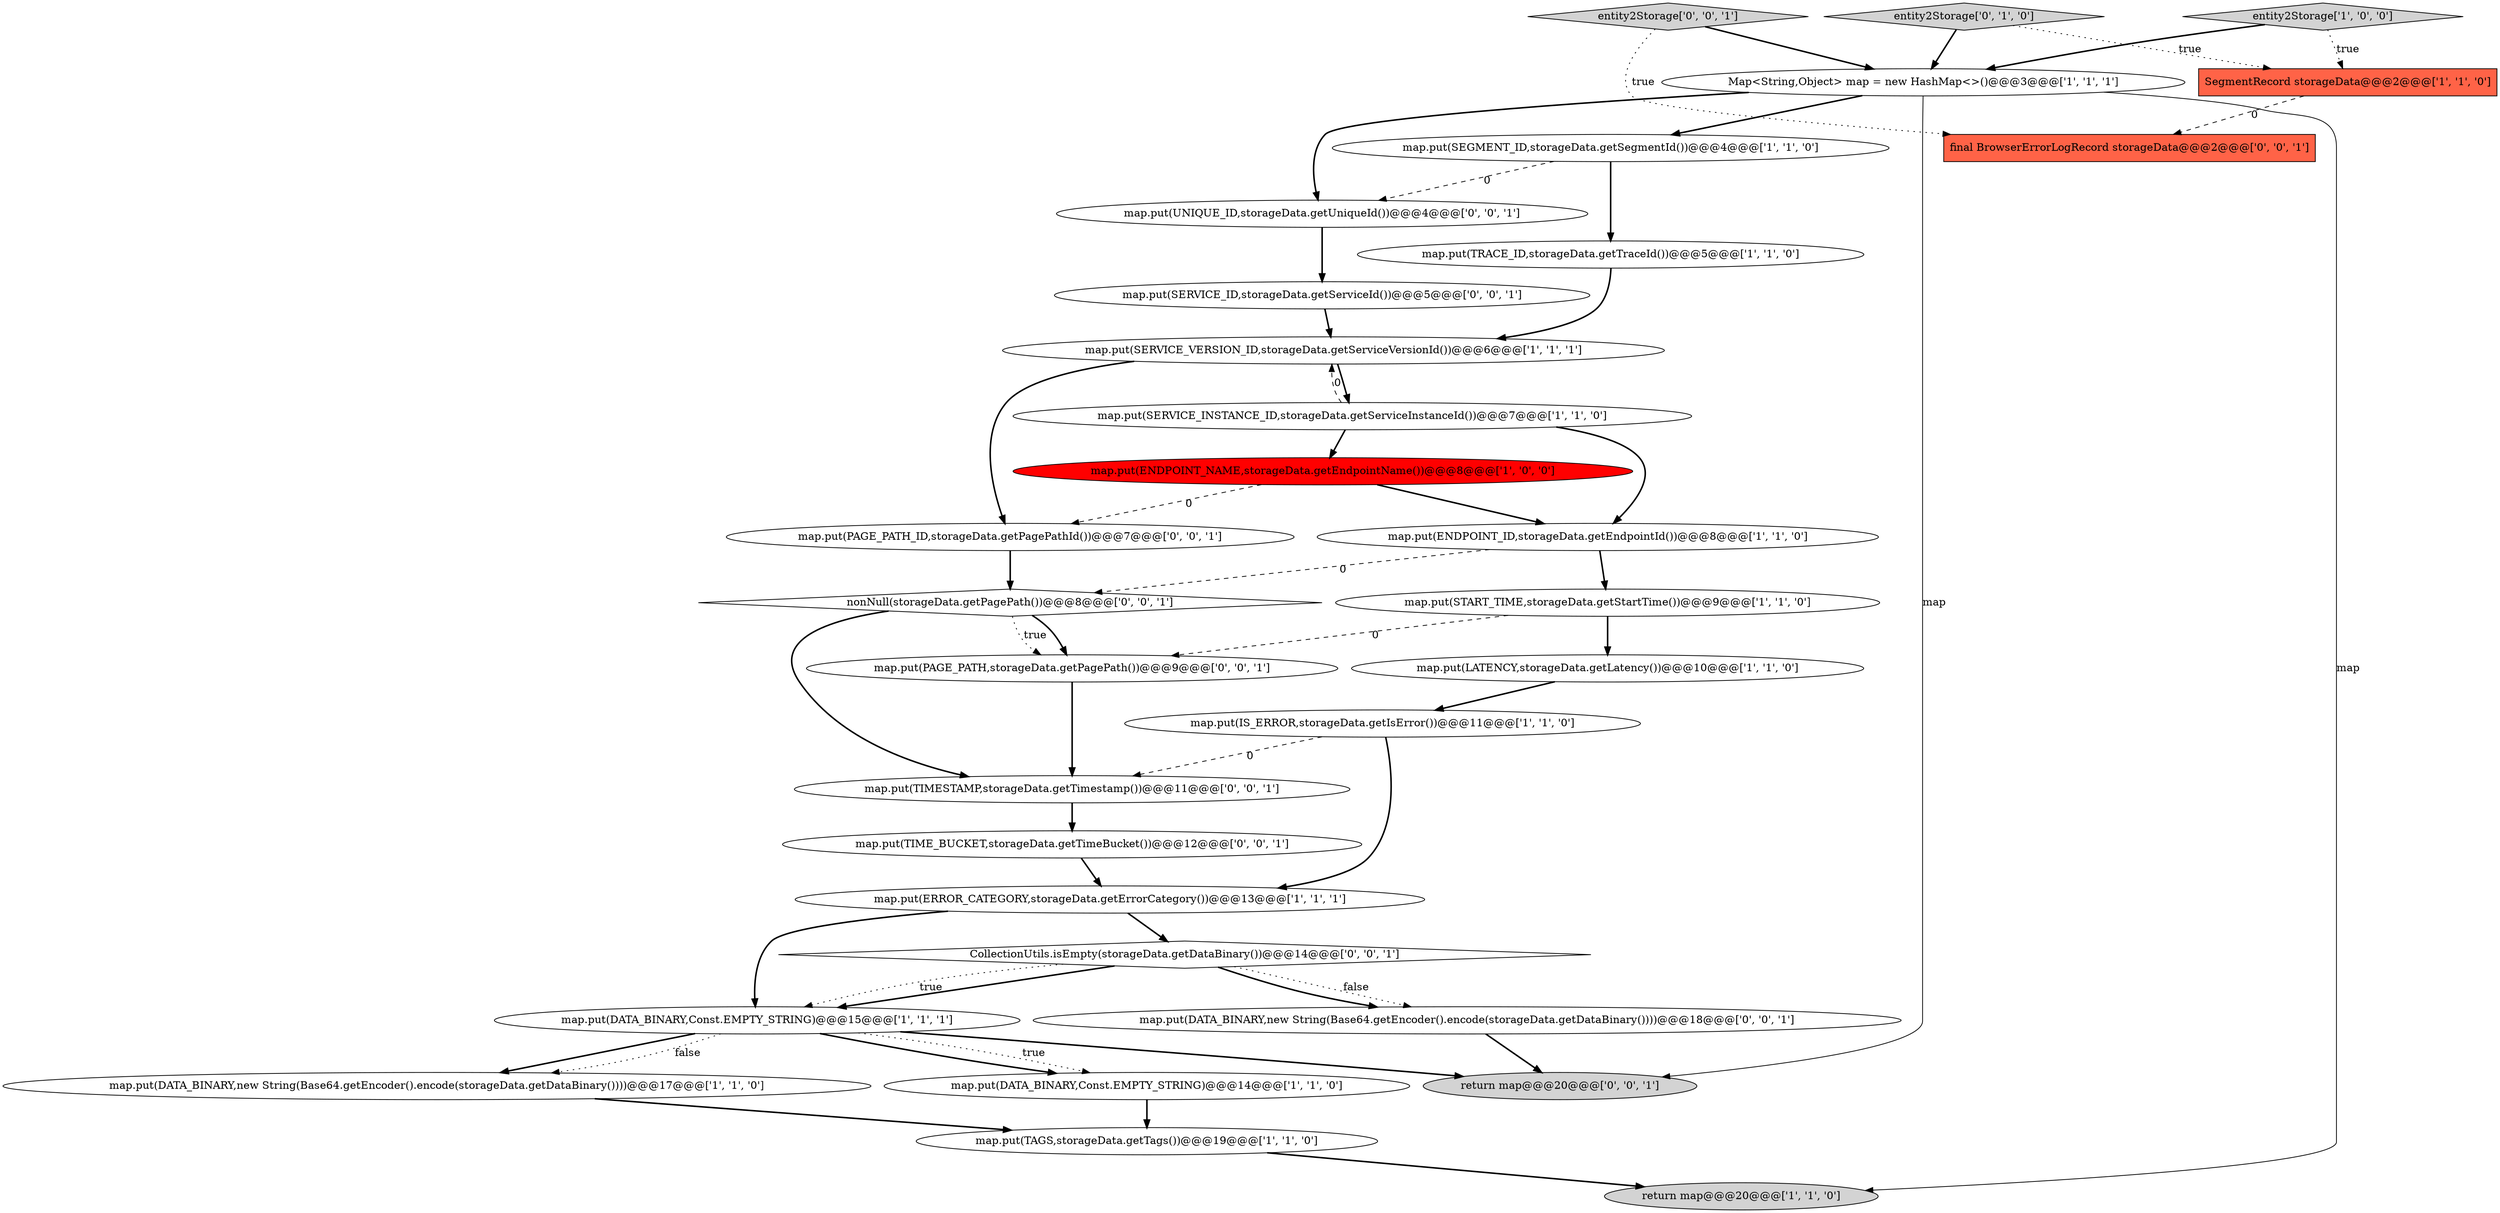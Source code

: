 digraph {
4 [style = filled, label = "map.put(DATA_BINARY,Const.EMPTY_STRING)@@@15@@@['1', '1', '1']", fillcolor = white, shape = ellipse image = "AAA0AAABBB1BBB"];
25 [style = filled, label = "map.put(PAGE_PATH,storageData.getPagePath())@@@9@@@['0', '0', '1']", fillcolor = white, shape = ellipse image = "AAA0AAABBB3BBB"];
2 [style = filled, label = "map.put(START_TIME,storageData.getStartTime())@@@9@@@['1', '1', '0']", fillcolor = white, shape = ellipse image = "AAA0AAABBB1BBB"];
15 [style = filled, label = "map.put(SERVICE_VERSION_ID,storageData.getServiceVersionId())@@@6@@@['1', '1', '1']", fillcolor = white, shape = ellipse image = "AAA0AAABBB1BBB"];
3 [style = filled, label = "map.put(TRACE_ID,storageData.getTraceId())@@@5@@@['1', '1', '0']", fillcolor = white, shape = ellipse image = "AAA0AAABBB1BBB"];
24 [style = filled, label = "return map@@@20@@@['0', '0', '1']", fillcolor = lightgray, shape = ellipse image = "AAA0AAABBB3BBB"];
27 [style = filled, label = "entity2Storage['0', '0', '1']", fillcolor = lightgray, shape = diamond image = "AAA0AAABBB3BBB"];
28 [style = filled, label = "map.put(PAGE_PATH_ID,storageData.getPagePathId())@@@7@@@['0', '0', '1']", fillcolor = white, shape = ellipse image = "AAA0AAABBB3BBB"];
17 [style = filled, label = "map.put(ENDPOINT_NAME,storageData.getEndpointName())@@@8@@@['1', '0', '0']", fillcolor = red, shape = ellipse image = "AAA1AAABBB1BBB"];
0 [style = filled, label = "map.put(ERROR_CATEGORY,storageData.getErrorCategory())@@@13@@@['1', '1', '1']", fillcolor = white, shape = ellipse image = "AAA0AAABBB1BBB"];
1 [style = filled, label = "map.put(ENDPOINT_ID,storageData.getEndpointId())@@@8@@@['1', '1', '0']", fillcolor = white, shape = ellipse image = "AAA0AAABBB1BBB"];
12 [style = filled, label = "map.put(TAGS,storageData.getTags())@@@19@@@['1', '1', '0']", fillcolor = white, shape = ellipse image = "AAA0AAABBB1BBB"];
29 [style = filled, label = "nonNull(storageData.getPagePath())@@@8@@@['0', '0', '1']", fillcolor = white, shape = diamond image = "AAA0AAABBB3BBB"];
8 [style = filled, label = "map.put(DATA_BINARY,Const.EMPTY_STRING)@@@14@@@['1', '1', '0']", fillcolor = white, shape = ellipse image = "AAA0AAABBB1BBB"];
6 [style = filled, label = "entity2Storage['1', '0', '0']", fillcolor = lightgray, shape = diamond image = "AAA0AAABBB1BBB"];
7 [style = filled, label = "return map@@@20@@@['1', '1', '0']", fillcolor = lightgray, shape = ellipse image = "AAA0AAABBB1BBB"];
21 [style = filled, label = "map.put(DATA_BINARY,new String(Base64.getEncoder().encode(storageData.getDataBinary())))@@@18@@@['0', '0', '1']", fillcolor = white, shape = ellipse image = "AAA0AAABBB3BBB"];
19 [style = filled, label = "final BrowserErrorLogRecord storageData@@@2@@@['0', '0', '1']", fillcolor = tomato, shape = box image = "AAA0AAABBB3BBB"];
5 [style = filled, label = "map.put(DATA_BINARY,new String(Base64.getEncoder().encode(storageData.getDataBinary())))@@@17@@@['1', '1', '0']", fillcolor = white, shape = ellipse image = "AAA0AAABBB1BBB"];
10 [style = filled, label = "map.put(SEGMENT_ID,storageData.getSegmentId())@@@4@@@['1', '1', '0']", fillcolor = white, shape = ellipse image = "AAA0AAABBB1BBB"];
13 [style = filled, label = "map.put(LATENCY,storageData.getLatency())@@@10@@@['1', '1', '0']", fillcolor = white, shape = ellipse image = "AAA0AAABBB1BBB"];
30 [style = filled, label = "map.put(TIMESTAMP,storageData.getTimestamp())@@@11@@@['0', '0', '1']", fillcolor = white, shape = ellipse image = "AAA0AAABBB3BBB"];
11 [style = filled, label = "SegmentRecord storageData@@@2@@@['1', '1', '0']", fillcolor = tomato, shape = box image = "AAA0AAABBB1BBB"];
26 [style = filled, label = "CollectionUtils.isEmpty(storageData.getDataBinary())@@@14@@@['0', '0', '1']", fillcolor = white, shape = diamond image = "AAA0AAABBB3BBB"];
18 [style = filled, label = "entity2Storage['0', '1', '0']", fillcolor = lightgray, shape = diamond image = "AAA0AAABBB2BBB"];
22 [style = filled, label = "map.put(SERVICE_ID,storageData.getServiceId())@@@5@@@['0', '0', '1']", fillcolor = white, shape = ellipse image = "AAA0AAABBB3BBB"];
23 [style = filled, label = "map.put(UNIQUE_ID,storageData.getUniqueId())@@@4@@@['0', '0', '1']", fillcolor = white, shape = ellipse image = "AAA0AAABBB3BBB"];
20 [style = filled, label = "map.put(TIME_BUCKET,storageData.getTimeBucket())@@@12@@@['0', '0', '1']", fillcolor = white, shape = ellipse image = "AAA0AAABBB3BBB"];
14 [style = filled, label = "Map<String,Object> map = new HashMap<>()@@@3@@@['1', '1', '1']", fillcolor = white, shape = ellipse image = "AAA0AAABBB1BBB"];
16 [style = filled, label = "map.put(SERVICE_INSTANCE_ID,storageData.getServiceInstanceId())@@@7@@@['1', '1', '0']", fillcolor = white, shape = ellipse image = "AAA0AAABBB1BBB"];
9 [style = filled, label = "map.put(IS_ERROR,storageData.getIsError())@@@11@@@['1', '1', '0']", fillcolor = white, shape = ellipse image = "AAA0AAABBB1BBB"];
16->15 [style = dashed, label="0"];
28->29 [style = bold, label=""];
22->15 [style = bold, label=""];
4->24 [style = bold, label=""];
0->26 [style = bold, label=""];
9->0 [style = bold, label=""];
17->1 [style = bold, label=""];
27->14 [style = bold, label=""];
29->30 [style = bold, label=""];
30->20 [style = bold, label=""];
25->30 [style = bold, label=""];
20->0 [style = bold, label=""];
4->5 [style = dotted, label="false"];
1->29 [style = dashed, label="0"];
4->8 [style = dotted, label="true"];
14->10 [style = bold, label=""];
29->25 [style = bold, label=""];
10->3 [style = bold, label=""];
3->15 [style = bold, label=""];
21->24 [style = bold, label=""];
16->17 [style = bold, label=""];
15->16 [style = bold, label=""];
26->4 [style = bold, label=""];
26->21 [style = dotted, label="false"];
27->19 [style = dotted, label="true"];
12->7 [style = bold, label=""];
2->13 [style = bold, label=""];
26->21 [style = bold, label=""];
6->14 [style = bold, label=""];
17->28 [style = dashed, label="0"];
18->11 [style = dotted, label="true"];
23->22 [style = bold, label=""];
14->23 [style = bold, label=""];
5->12 [style = bold, label=""];
16->1 [style = bold, label=""];
0->4 [style = bold, label=""];
15->28 [style = bold, label=""];
11->19 [style = dashed, label="0"];
2->25 [style = dashed, label="0"];
14->24 [style = solid, label="map"];
14->7 [style = solid, label="map"];
4->8 [style = bold, label=""];
1->2 [style = bold, label=""];
13->9 [style = bold, label=""];
6->11 [style = dotted, label="true"];
26->4 [style = dotted, label="true"];
10->23 [style = dashed, label="0"];
4->5 [style = bold, label=""];
18->14 [style = bold, label=""];
8->12 [style = bold, label=""];
9->30 [style = dashed, label="0"];
29->25 [style = dotted, label="true"];
}
